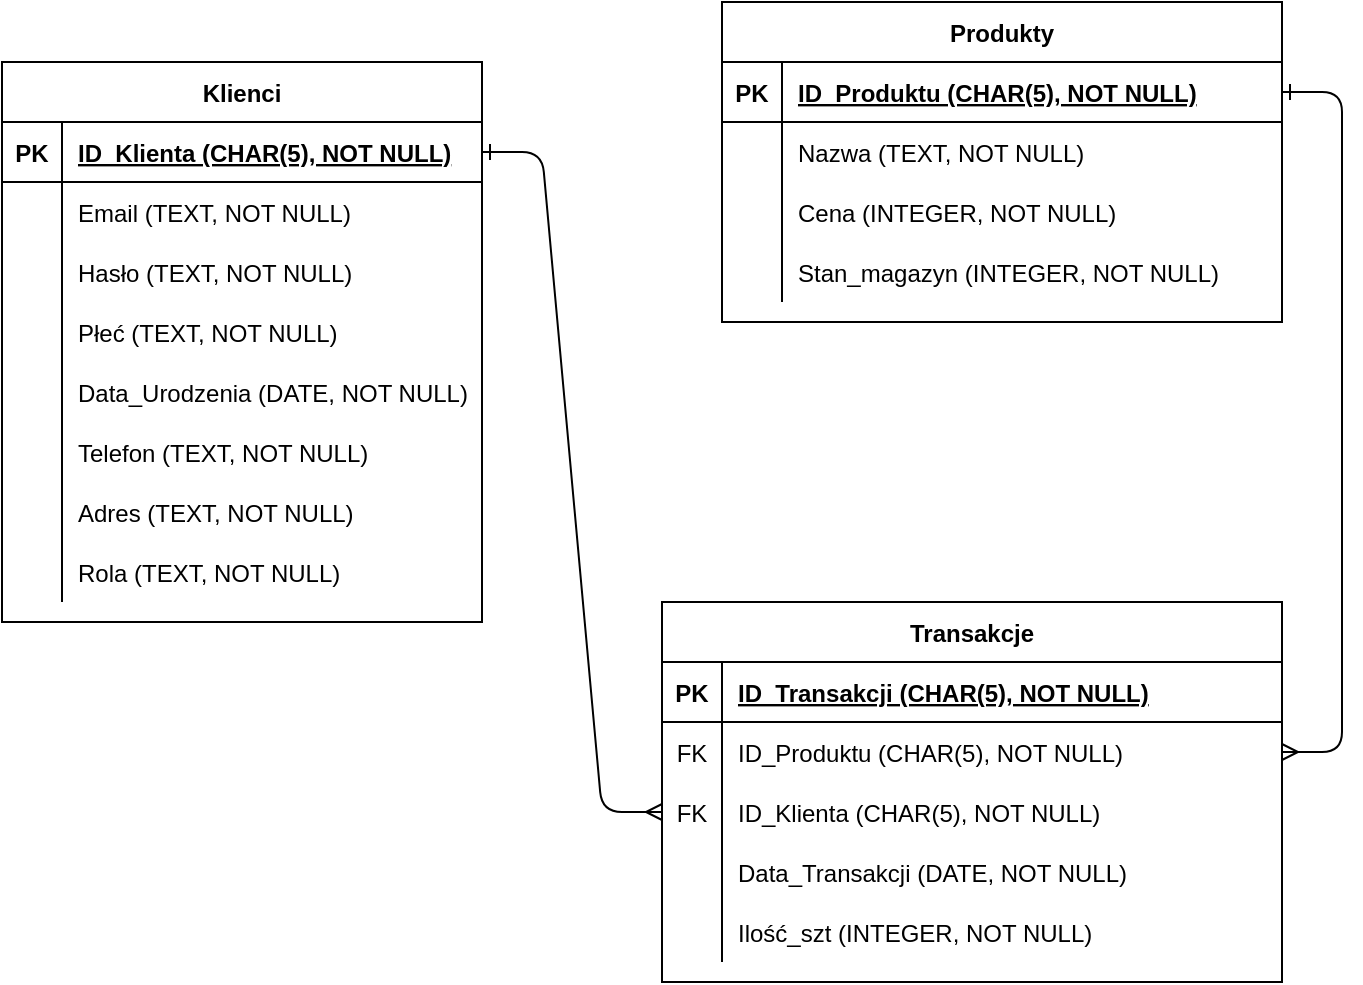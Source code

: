 <mxfile version="14.1.3" type="device"><diagram id="tdhVNhqWtrzEWEltANdi" name="Page-1"><mxGraphModel dx="792" dy="609" grid="1" gridSize="10" guides="1" tooltips="1" connect="1" arrows="1" fold="1" page="1" pageScale="1" pageWidth="827" pageHeight="1169" math="0" shadow="0"><root><mxCell id="0"/><mxCell id="1" parent="0"/><mxCell id="Qv2nGQ4uSerCmTRfGxpP-1" value="Klienci" style="shape=table;startSize=30;container=1;collapsible=1;childLayout=tableLayout;fixedRows=1;rowLines=0;fontStyle=1;align=center;resizeLast=1;" vertex="1" parent="1"><mxGeometry x="40" y="40" width="240" height="280" as="geometry"/></mxCell><mxCell id="Qv2nGQ4uSerCmTRfGxpP-2" value="" style="shape=partialRectangle;collapsible=0;dropTarget=0;pointerEvents=0;fillColor=none;top=0;left=0;bottom=1;right=0;points=[[0,0.5],[1,0.5]];portConstraint=eastwest;" vertex="1" parent="Qv2nGQ4uSerCmTRfGxpP-1"><mxGeometry y="30" width="240" height="30" as="geometry"/></mxCell><mxCell id="Qv2nGQ4uSerCmTRfGxpP-3" value="PK" style="shape=partialRectangle;connectable=0;fillColor=none;top=0;left=0;bottom=0;right=0;fontStyle=1;overflow=hidden;" vertex="1" parent="Qv2nGQ4uSerCmTRfGxpP-2"><mxGeometry width="30" height="30" as="geometry"/></mxCell><mxCell id="Qv2nGQ4uSerCmTRfGxpP-4" value="ID_Klienta (CHAR(5), NOT NULL)" style="shape=partialRectangle;connectable=0;fillColor=none;top=0;left=0;bottom=0;right=0;align=left;spacingLeft=6;fontStyle=5;overflow=hidden;" vertex="1" parent="Qv2nGQ4uSerCmTRfGxpP-2"><mxGeometry x="30" width="210" height="30" as="geometry"/></mxCell><mxCell id="Qv2nGQ4uSerCmTRfGxpP-5" value="" style="shape=partialRectangle;collapsible=0;dropTarget=0;pointerEvents=0;fillColor=none;top=0;left=0;bottom=0;right=0;points=[[0,0.5],[1,0.5]];portConstraint=eastwest;" vertex="1" parent="Qv2nGQ4uSerCmTRfGxpP-1"><mxGeometry y="60" width="240" height="30" as="geometry"/></mxCell><mxCell id="Qv2nGQ4uSerCmTRfGxpP-6" value="" style="shape=partialRectangle;connectable=0;fillColor=none;top=0;left=0;bottom=0;right=0;editable=1;overflow=hidden;" vertex="1" parent="Qv2nGQ4uSerCmTRfGxpP-5"><mxGeometry width="30" height="30" as="geometry"/></mxCell><mxCell id="Qv2nGQ4uSerCmTRfGxpP-7" value="Email (TEXT, NOT NULL)" style="shape=partialRectangle;connectable=0;fillColor=none;top=0;left=0;bottom=0;right=0;align=left;spacingLeft=6;overflow=hidden;" vertex="1" parent="Qv2nGQ4uSerCmTRfGxpP-5"><mxGeometry x="30" width="210" height="30" as="geometry"/></mxCell><mxCell id="Qv2nGQ4uSerCmTRfGxpP-8" value="" style="shape=partialRectangle;collapsible=0;dropTarget=0;pointerEvents=0;fillColor=none;top=0;left=0;bottom=0;right=0;points=[[0,0.5],[1,0.5]];portConstraint=eastwest;" vertex="1" parent="Qv2nGQ4uSerCmTRfGxpP-1"><mxGeometry y="90" width="240" height="30" as="geometry"/></mxCell><mxCell id="Qv2nGQ4uSerCmTRfGxpP-9" value="" style="shape=partialRectangle;connectable=0;fillColor=none;top=0;left=0;bottom=0;right=0;editable=1;overflow=hidden;" vertex="1" parent="Qv2nGQ4uSerCmTRfGxpP-8"><mxGeometry width="30" height="30" as="geometry"/></mxCell><mxCell id="Qv2nGQ4uSerCmTRfGxpP-10" value="Hasło (TEXT, NOT NULL)" style="shape=partialRectangle;connectable=0;fillColor=none;top=0;left=0;bottom=0;right=0;align=left;spacingLeft=6;overflow=hidden;" vertex="1" parent="Qv2nGQ4uSerCmTRfGxpP-8"><mxGeometry x="30" width="210" height="30" as="geometry"/></mxCell><mxCell id="Qv2nGQ4uSerCmTRfGxpP-11" value="" style="shape=partialRectangle;collapsible=0;dropTarget=0;pointerEvents=0;fillColor=none;top=0;left=0;bottom=0;right=0;points=[[0,0.5],[1,0.5]];portConstraint=eastwest;" vertex="1" parent="Qv2nGQ4uSerCmTRfGxpP-1"><mxGeometry y="120" width="240" height="30" as="geometry"/></mxCell><mxCell id="Qv2nGQ4uSerCmTRfGxpP-12" value="" style="shape=partialRectangle;connectable=0;fillColor=none;top=0;left=0;bottom=0;right=0;editable=1;overflow=hidden;" vertex="1" parent="Qv2nGQ4uSerCmTRfGxpP-11"><mxGeometry width="30" height="30" as="geometry"/></mxCell><mxCell id="Qv2nGQ4uSerCmTRfGxpP-13" value="Płeć (TEXT, NOT NULL)" style="shape=partialRectangle;connectable=0;fillColor=none;top=0;left=0;bottom=0;right=0;align=left;spacingLeft=6;overflow=hidden;" vertex="1" parent="Qv2nGQ4uSerCmTRfGxpP-11"><mxGeometry x="30" width="210" height="30" as="geometry"/></mxCell><mxCell id="Qv2nGQ4uSerCmTRfGxpP-14" value="" style="shape=partialRectangle;collapsible=0;dropTarget=0;pointerEvents=0;fillColor=none;top=0;left=0;bottom=0;right=0;points=[[0,0.5],[1,0.5]];portConstraint=eastwest;" vertex="1" parent="Qv2nGQ4uSerCmTRfGxpP-1"><mxGeometry y="150" width="240" height="30" as="geometry"/></mxCell><mxCell id="Qv2nGQ4uSerCmTRfGxpP-15" value="" style="shape=partialRectangle;connectable=0;fillColor=none;top=0;left=0;bottom=0;right=0;editable=1;overflow=hidden;" vertex="1" parent="Qv2nGQ4uSerCmTRfGxpP-14"><mxGeometry width="30" height="30" as="geometry"/></mxCell><mxCell id="Qv2nGQ4uSerCmTRfGxpP-16" value="Data_Urodzenia (DATE, NOT NULL)" style="shape=partialRectangle;connectable=0;fillColor=none;top=0;left=0;bottom=0;right=0;align=left;spacingLeft=6;overflow=hidden;" vertex="1" parent="Qv2nGQ4uSerCmTRfGxpP-14"><mxGeometry x="30" width="210" height="30" as="geometry"/></mxCell><mxCell id="Qv2nGQ4uSerCmTRfGxpP-17" value="" style="shape=partialRectangle;collapsible=0;dropTarget=0;pointerEvents=0;fillColor=none;top=0;left=0;bottom=0;right=0;points=[[0,0.5],[1,0.5]];portConstraint=eastwest;" vertex="1" parent="Qv2nGQ4uSerCmTRfGxpP-1"><mxGeometry y="180" width="240" height="30" as="geometry"/></mxCell><mxCell id="Qv2nGQ4uSerCmTRfGxpP-18" value="" style="shape=partialRectangle;connectable=0;fillColor=none;top=0;left=0;bottom=0;right=0;editable=1;overflow=hidden;" vertex="1" parent="Qv2nGQ4uSerCmTRfGxpP-17"><mxGeometry width="30" height="30" as="geometry"/></mxCell><mxCell id="Qv2nGQ4uSerCmTRfGxpP-19" value="Telefon (TEXT, NOT NULL)" style="shape=partialRectangle;connectable=0;fillColor=none;top=0;left=0;bottom=0;right=0;align=left;spacingLeft=6;overflow=hidden;" vertex="1" parent="Qv2nGQ4uSerCmTRfGxpP-17"><mxGeometry x="30" width="210" height="30" as="geometry"/></mxCell><mxCell id="Qv2nGQ4uSerCmTRfGxpP-20" value="" style="shape=partialRectangle;collapsible=0;dropTarget=0;pointerEvents=0;fillColor=none;top=0;left=0;bottom=0;right=0;points=[[0,0.5],[1,0.5]];portConstraint=eastwest;" vertex="1" parent="Qv2nGQ4uSerCmTRfGxpP-1"><mxGeometry y="210" width="240" height="30" as="geometry"/></mxCell><mxCell id="Qv2nGQ4uSerCmTRfGxpP-21" value="" style="shape=partialRectangle;connectable=0;fillColor=none;top=0;left=0;bottom=0;right=0;editable=1;overflow=hidden;" vertex="1" parent="Qv2nGQ4uSerCmTRfGxpP-20"><mxGeometry width="30" height="30" as="geometry"/></mxCell><mxCell id="Qv2nGQ4uSerCmTRfGxpP-22" value="Adres (TEXT, NOT NULL)" style="shape=partialRectangle;connectable=0;fillColor=none;top=0;left=0;bottom=0;right=0;align=left;spacingLeft=6;overflow=hidden;" vertex="1" parent="Qv2nGQ4uSerCmTRfGxpP-20"><mxGeometry x="30" width="210" height="30" as="geometry"/></mxCell><mxCell id="Qv2nGQ4uSerCmTRfGxpP-23" value="" style="shape=partialRectangle;collapsible=0;dropTarget=0;pointerEvents=0;fillColor=none;top=0;left=0;bottom=0;right=0;points=[[0,0.5],[1,0.5]];portConstraint=eastwest;" vertex="1" parent="Qv2nGQ4uSerCmTRfGxpP-1"><mxGeometry y="240" width="240" height="30" as="geometry"/></mxCell><mxCell id="Qv2nGQ4uSerCmTRfGxpP-24" value="" style="shape=partialRectangle;connectable=0;fillColor=none;top=0;left=0;bottom=0;right=0;editable=1;overflow=hidden;" vertex="1" parent="Qv2nGQ4uSerCmTRfGxpP-23"><mxGeometry width="30" height="30" as="geometry"/></mxCell><mxCell id="Qv2nGQ4uSerCmTRfGxpP-25" value="Rola (TEXT, NOT NULL)" style="shape=partialRectangle;connectable=0;fillColor=none;top=0;left=0;bottom=0;right=0;align=left;spacingLeft=6;overflow=hidden;" vertex="1" parent="Qv2nGQ4uSerCmTRfGxpP-23"><mxGeometry x="30" width="210" height="30" as="geometry"/></mxCell><mxCell id="Qv2nGQ4uSerCmTRfGxpP-26" value="Produkty" style="shape=table;startSize=30;container=1;collapsible=1;childLayout=tableLayout;fixedRows=1;rowLines=0;fontStyle=1;align=center;resizeLast=1;" vertex="1" parent="1"><mxGeometry x="400" y="10" width="280" height="160" as="geometry"/></mxCell><mxCell id="Qv2nGQ4uSerCmTRfGxpP-27" value="" style="shape=partialRectangle;collapsible=0;dropTarget=0;pointerEvents=0;fillColor=none;top=0;left=0;bottom=1;right=0;points=[[0,0.5],[1,0.5]];portConstraint=eastwest;" vertex="1" parent="Qv2nGQ4uSerCmTRfGxpP-26"><mxGeometry y="30" width="280" height="30" as="geometry"/></mxCell><mxCell id="Qv2nGQ4uSerCmTRfGxpP-28" value="PK" style="shape=partialRectangle;connectable=0;fillColor=none;top=0;left=0;bottom=0;right=0;fontStyle=1;overflow=hidden;" vertex="1" parent="Qv2nGQ4uSerCmTRfGxpP-27"><mxGeometry width="30" height="30" as="geometry"/></mxCell><mxCell id="Qv2nGQ4uSerCmTRfGxpP-29" value="ID_Produktu (CHAR(5), NOT NULL)" style="shape=partialRectangle;connectable=0;fillColor=none;top=0;left=0;bottom=0;right=0;align=left;spacingLeft=6;fontStyle=5;overflow=hidden;" vertex="1" parent="Qv2nGQ4uSerCmTRfGxpP-27"><mxGeometry x="30" width="250" height="30" as="geometry"/></mxCell><mxCell id="Qv2nGQ4uSerCmTRfGxpP-30" value="" style="shape=partialRectangle;collapsible=0;dropTarget=0;pointerEvents=0;fillColor=none;top=0;left=0;bottom=0;right=0;points=[[0,0.5],[1,0.5]];portConstraint=eastwest;" vertex="1" parent="Qv2nGQ4uSerCmTRfGxpP-26"><mxGeometry y="60" width="280" height="30" as="geometry"/></mxCell><mxCell id="Qv2nGQ4uSerCmTRfGxpP-31" value="" style="shape=partialRectangle;connectable=0;fillColor=none;top=0;left=0;bottom=0;right=0;editable=1;overflow=hidden;" vertex="1" parent="Qv2nGQ4uSerCmTRfGxpP-30"><mxGeometry width="30" height="30" as="geometry"/></mxCell><mxCell id="Qv2nGQ4uSerCmTRfGxpP-32" value="Nazwa (TEXT, NOT NULL)" style="shape=partialRectangle;connectable=0;fillColor=none;top=0;left=0;bottom=0;right=0;align=left;spacingLeft=6;overflow=hidden;" vertex="1" parent="Qv2nGQ4uSerCmTRfGxpP-30"><mxGeometry x="30" width="250" height="30" as="geometry"/></mxCell><mxCell id="Qv2nGQ4uSerCmTRfGxpP-33" value="" style="shape=partialRectangle;collapsible=0;dropTarget=0;pointerEvents=0;fillColor=none;top=0;left=0;bottom=0;right=0;points=[[0,0.5],[1,0.5]];portConstraint=eastwest;" vertex="1" parent="Qv2nGQ4uSerCmTRfGxpP-26"><mxGeometry y="90" width="280" height="30" as="geometry"/></mxCell><mxCell id="Qv2nGQ4uSerCmTRfGxpP-34" value="" style="shape=partialRectangle;connectable=0;fillColor=none;top=0;left=0;bottom=0;right=0;editable=1;overflow=hidden;" vertex="1" parent="Qv2nGQ4uSerCmTRfGxpP-33"><mxGeometry width="30" height="30" as="geometry"/></mxCell><mxCell id="Qv2nGQ4uSerCmTRfGxpP-35" value="Cena (INTEGER, NOT NULL)" style="shape=partialRectangle;connectable=0;fillColor=none;top=0;left=0;bottom=0;right=0;align=left;spacingLeft=6;overflow=hidden;" vertex="1" parent="Qv2nGQ4uSerCmTRfGxpP-33"><mxGeometry x="30" width="250" height="30" as="geometry"/></mxCell><mxCell id="Qv2nGQ4uSerCmTRfGxpP-36" value="" style="shape=partialRectangle;collapsible=0;dropTarget=0;pointerEvents=0;fillColor=none;top=0;left=0;bottom=0;right=0;points=[[0,0.5],[1,0.5]];portConstraint=eastwest;" vertex="1" parent="Qv2nGQ4uSerCmTRfGxpP-26"><mxGeometry y="120" width="280" height="30" as="geometry"/></mxCell><mxCell id="Qv2nGQ4uSerCmTRfGxpP-37" value="" style="shape=partialRectangle;connectable=0;fillColor=none;top=0;left=0;bottom=0;right=0;editable=1;overflow=hidden;" vertex="1" parent="Qv2nGQ4uSerCmTRfGxpP-36"><mxGeometry width="30" height="30" as="geometry"/></mxCell><mxCell id="Qv2nGQ4uSerCmTRfGxpP-38" value="Stan_magazyn (INTEGER, NOT NULL)" style="shape=partialRectangle;connectable=0;fillColor=none;top=0;left=0;bottom=0;right=0;align=left;spacingLeft=6;overflow=hidden;" vertex="1" parent="Qv2nGQ4uSerCmTRfGxpP-36"><mxGeometry x="30" width="250" height="30" as="geometry"/></mxCell><mxCell id="Qv2nGQ4uSerCmTRfGxpP-39" value="Transakcje" style="shape=table;startSize=30;container=1;collapsible=1;childLayout=tableLayout;fixedRows=1;rowLines=0;fontStyle=1;align=center;resizeLast=1;" vertex="1" parent="1"><mxGeometry x="370" y="310" width="310" height="190" as="geometry"/></mxCell><mxCell id="Qv2nGQ4uSerCmTRfGxpP-40" value="" style="shape=partialRectangle;collapsible=0;dropTarget=0;pointerEvents=0;fillColor=none;top=0;left=0;bottom=1;right=0;points=[[0,0.5],[1,0.5]];portConstraint=eastwest;" vertex="1" parent="Qv2nGQ4uSerCmTRfGxpP-39"><mxGeometry y="30" width="310" height="30" as="geometry"/></mxCell><mxCell id="Qv2nGQ4uSerCmTRfGxpP-41" value="PK" style="shape=partialRectangle;connectable=0;fillColor=none;top=0;left=0;bottom=0;right=0;fontStyle=1;overflow=hidden;" vertex="1" parent="Qv2nGQ4uSerCmTRfGxpP-40"><mxGeometry width="30" height="30" as="geometry"/></mxCell><mxCell id="Qv2nGQ4uSerCmTRfGxpP-42" value="ID_Transakcji (CHAR(5), NOT NULL)" style="shape=partialRectangle;connectable=0;fillColor=none;top=0;left=0;bottom=0;right=0;align=left;spacingLeft=6;fontStyle=5;overflow=hidden;" vertex="1" parent="Qv2nGQ4uSerCmTRfGxpP-40"><mxGeometry x="30" width="280" height="30" as="geometry"/></mxCell><mxCell id="Qv2nGQ4uSerCmTRfGxpP-43" value="" style="shape=partialRectangle;collapsible=0;dropTarget=0;pointerEvents=0;fillColor=none;top=0;left=0;bottom=0;right=0;points=[[0,0.5],[1,0.5]];portConstraint=eastwest;" vertex="1" parent="Qv2nGQ4uSerCmTRfGxpP-39"><mxGeometry y="60" width="310" height="30" as="geometry"/></mxCell><mxCell id="Qv2nGQ4uSerCmTRfGxpP-44" value="FK" style="shape=partialRectangle;connectable=0;fillColor=none;top=0;left=0;bottom=0;right=0;editable=1;overflow=hidden;" vertex="1" parent="Qv2nGQ4uSerCmTRfGxpP-43"><mxGeometry width="30" height="30" as="geometry"/></mxCell><mxCell id="Qv2nGQ4uSerCmTRfGxpP-45" value="ID_Produktu (CHAR(5), NOT NULL)" style="shape=partialRectangle;connectable=0;fillColor=none;top=0;left=0;bottom=0;right=0;align=left;spacingLeft=6;overflow=hidden;" vertex="1" parent="Qv2nGQ4uSerCmTRfGxpP-43"><mxGeometry x="30" width="280" height="30" as="geometry"/></mxCell><mxCell id="Qv2nGQ4uSerCmTRfGxpP-46" value="" style="shape=partialRectangle;collapsible=0;dropTarget=0;pointerEvents=0;fillColor=none;top=0;left=0;bottom=0;right=0;points=[[0,0.5],[1,0.5]];portConstraint=eastwest;" vertex="1" parent="Qv2nGQ4uSerCmTRfGxpP-39"><mxGeometry y="90" width="310" height="30" as="geometry"/></mxCell><mxCell id="Qv2nGQ4uSerCmTRfGxpP-47" value="FK" style="shape=partialRectangle;connectable=0;fillColor=none;top=0;left=0;bottom=0;right=0;editable=1;overflow=hidden;" vertex="1" parent="Qv2nGQ4uSerCmTRfGxpP-46"><mxGeometry width="30" height="30" as="geometry"/></mxCell><mxCell id="Qv2nGQ4uSerCmTRfGxpP-48" value="ID_Klienta (CHAR(5), NOT NULL)" style="shape=partialRectangle;connectable=0;fillColor=none;top=0;left=0;bottom=0;right=0;align=left;spacingLeft=6;overflow=hidden;" vertex="1" parent="Qv2nGQ4uSerCmTRfGxpP-46"><mxGeometry x="30" width="280" height="30" as="geometry"/></mxCell><mxCell id="Qv2nGQ4uSerCmTRfGxpP-49" value="" style="shape=partialRectangle;collapsible=0;dropTarget=0;pointerEvents=0;fillColor=none;top=0;left=0;bottom=0;right=0;points=[[0,0.5],[1,0.5]];portConstraint=eastwest;" vertex="1" parent="Qv2nGQ4uSerCmTRfGxpP-39"><mxGeometry y="120" width="310" height="30" as="geometry"/></mxCell><mxCell id="Qv2nGQ4uSerCmTRfGxpP-50" value="" style="shape=partialRectangle;connectable=0;fillColor=none;top=0;left=0;bottom=0;right=0;editable=1;overflow=hidden;" vertex="1" parent="Qv2nGQ4uSerCmTRfGxpP-49"><mxGeometry width="30" height="30" as="geometry"/></mxCell><mxCell id="Qv2nGQ4uSerCmTRfGxpP-51" value="Data_Transakcji (DATE, NOT NULL)" style="shape=partialRectangle;connectable=0;fillColor=none;top=0;left=0;bottom=0;right=0;align=left;spacingLeft=6;overflow=hidden;" vertex="1" parent="Qv2nGQ4uSerCmTRfGxpP-49"><mxGeometry x="30" width="280" height="30" as="geometry"/></mxCell><mxCell id="Qv2nGQ4uSerCmTRfGxpP-52" value="" style="shape=partialRectangle;collapsible=0;dropTarget=0;pointerEvents=0;fillColor=none;top=0;left=0;bottom=0;right=0;points=[[0,0.5],[1,0.5]];portConstraint=eastwest;" vertex="1" parent="Qv2nGQ4uSerCmTRfGxpP-39"><mxGeometry y="150" width="310" height="30" as="geometry"/></mxCell><mxCell id="Qv2nGQ4uSerCmTRfGxpP-53" value="" style="shape=partialRectangle;connectable=0;fillColor=none;top=0;left=0;bottom=0;right=0;editable=1;overflow=hidden;" vertex="1" parent="Qv2nGQ4uSerCmTRfGxpP-52"><mxGeometry width="30" height="30" as="geometry"/></mxCell><mxCell id="Qv2nGQ4uSerCmTRfGxpP-54" value="Ilość_szt (INTEGER, NOT NULL)" style="shape=partialRectangle;connectable=0;fillColor=none;top=0;left=0;bottom=0;right=0;align=left;spacingLeft=6;overflow=hidden;" vertex="1" parent="Qv2nGQ4uSerCmTRfGxpP-52"><mxGeometry x="30" width="280" height="30" as="geometry"/></mxCell><mxCell id="Qv2nGQ4uSerCmTRfGxpP-55" value="" style="edgeStyle=entityRelationEdgeStyle;fontSize=12;html=1;endArrow=ERmany;exitX=1;exitY=0.5;exitDx=0;exitDy=0;entryX=0;entryY=0.5;entryDx=0;entryDy=0;startArrow=ERone;startFill=0;endFill=0;" edge="1" parent="1" source="Qv2nGQ4uSerCmTRfGxpP-2" target="Qv2nGQ4uSerCmTRfGxpP-46"><mxGeometry width="100" height="100" relative="1" as="geometry"><mxPoint x="390" y="360" as="sourcePoint"/><mxPoint x="490" y="260" as="targetPoint"/></mxGeometry></mxCell><mxCell id="Qv2nGQ4uSerCmTRfGxpP-56" value="" style="edgeStyle=entityRelationEdgeStyle;fontSize=12;html=1;endArrow=ERmany;exitX=1;exitY=0.5;exitDx=0;exitDy=0;entryX=1;entryY=0.5;entryDx=0;entryDy=0;startArrow=ERone;startFill=0;endFill=0;" edge="1" parent="1" source="Qv2nGQ4uSerCmTRfGxpP-27" target="Qv2nGQ4uSerCmTRfGxpP-43"><mxGeometry width="100" height="100" relative="1" as="geometry"><mxPoint x="370" y="80" as="sourcePoint"/><mxPoint x="580" y="460" as="targetPoint"/></mxGeometry></mxCell></root></mxGraphModel></diagram></mxfile>